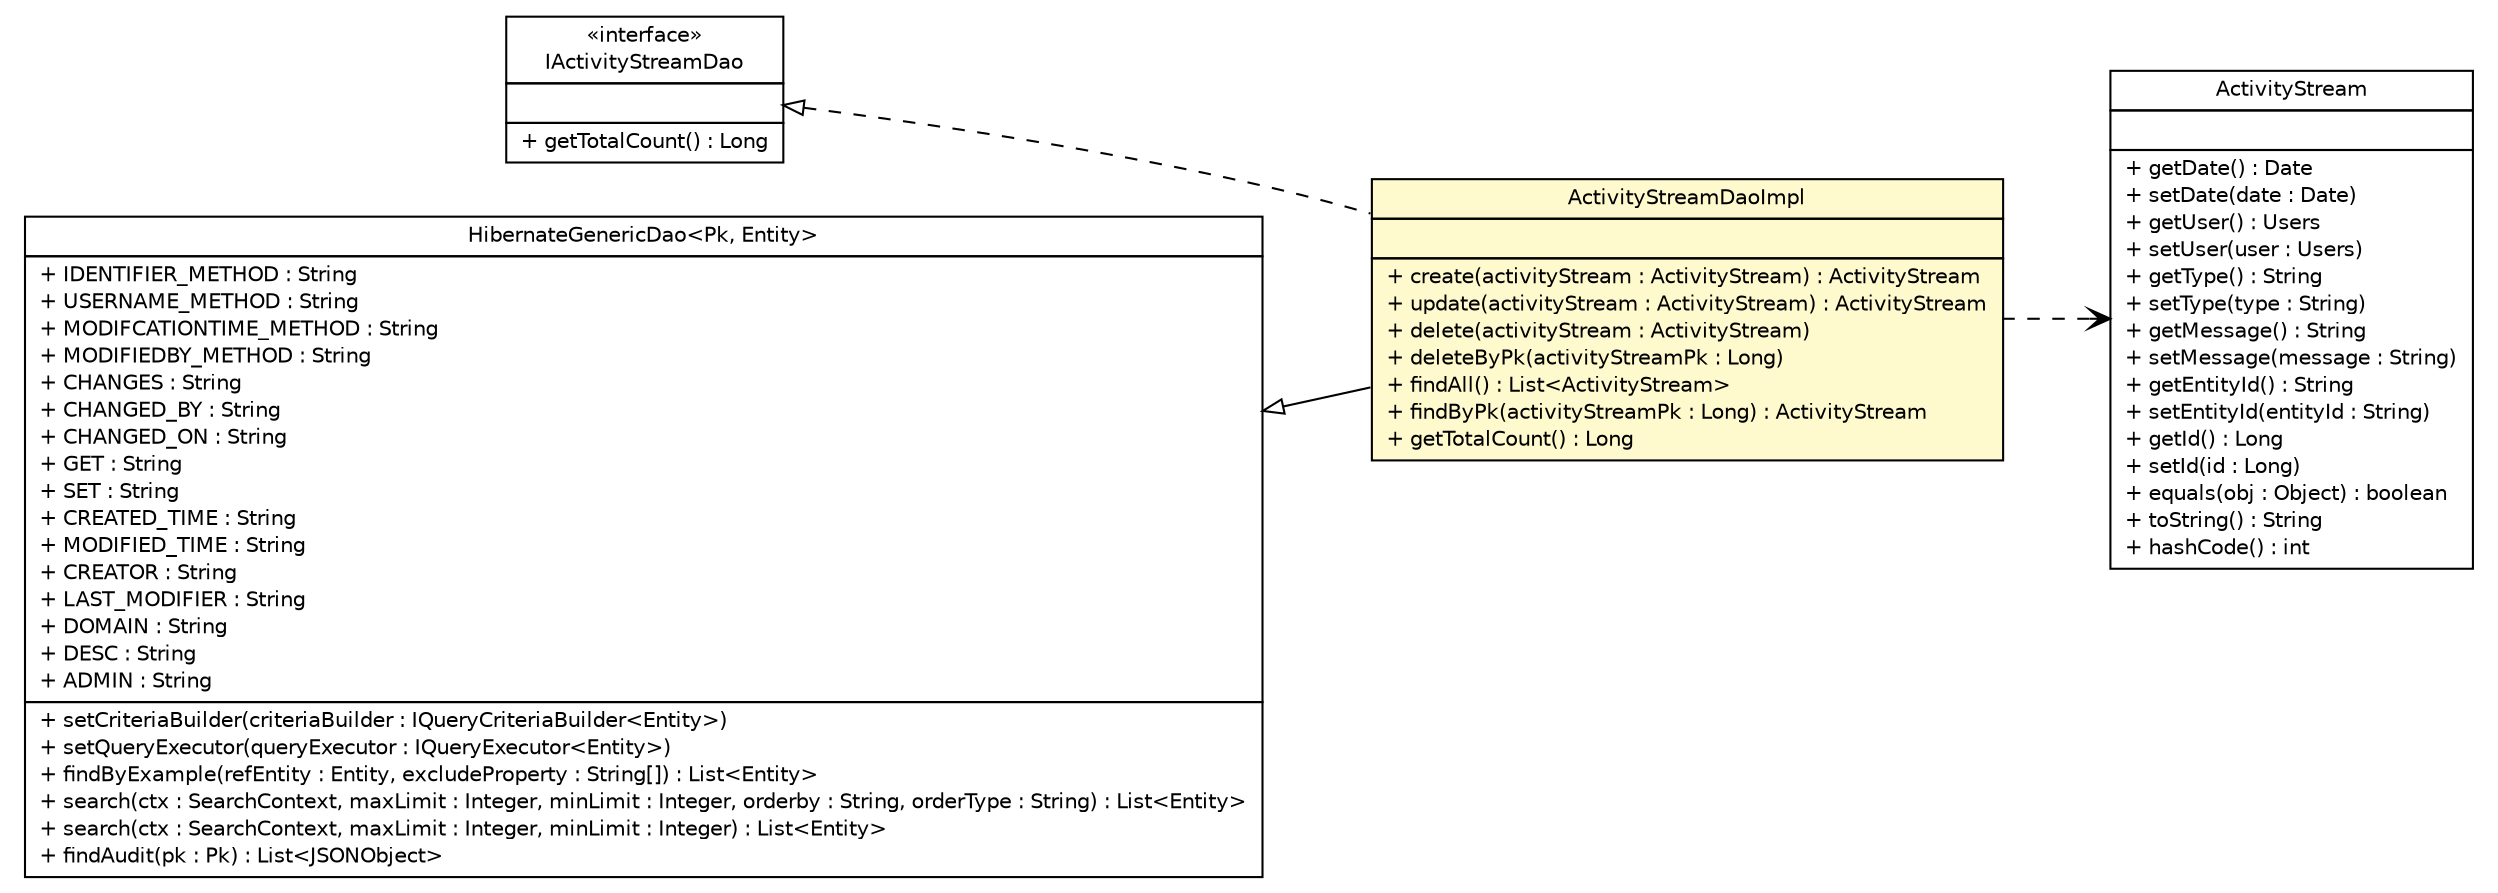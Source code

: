 #!/usr/local/bin/dot
#
# Class diagram 
# Generated by UMLGraph version 5.1 (http://www.umlgraph.org/)
#

digraph G {
	edge [fontname="Helvetica",fontsize=10,labelfontname="Helvetica",labelfontsize=10];
	node [fontname="Helvetica",fontsize=10,shape=plaintext];
	nodesep=0.25;
	ranksep=0.5;
	rankdir=LR;
	// com.inn.headstartdemo.model.ActivityStream
	c70193 [label=<<table title="com.inn.headstartdemo.model.ActivityStream" border="0" cellborder="1" cellspacing="0" cellpadding="2" port="p" href="../../model/ActivityStream.html">
		<tr><td><table border="0" cellspacing="0" cellpadding="1">
<tr><td align="center" balign="center"> ActivityStream </td></tr>
		</table></td></tr>
		<tr><td><table border="0" cellspacing="0" cellpadding="1">
<tr><td align="left" balign="left">  </td></tr>
		</table></td></tr>
		<tr><td><table border="0" cellspacing="0" cellpadding="1">
<tr><td align="left" balign="left"> + getDate() : Date </td></tr>
<tr><td align="left" balign="left"> + setDate(date : Date) </td></tr>
<tr><td align="left" balign="left"> + getUser() : Users </td></tr>
<tr><td align="left" balign="left"> + setUser(user : Users) </td></tr>
<tr><td align="left" balign="left"> + getType() : String </td></tr>
<tr><td align="left" balign="left"> + setType(type : String) </td></tr>
<tr><td align="left" balign="left"> + getMessage() : String </td></tr>
<tr><td align="left" balign="left"> + setMessage(message : String) </td></tr>
<tr><td align="left" balign="left"> + getEntityId() : String </td></tr>
<tr><td align="left" balign="left"> + setEntityId(entityId : String) </td></tr>
<tr><td align="left" balign="left"> + getId() : Long </td></tr>
<tr><td align="left" balign="left"> + setId(id : Long) </td></tr>
<tr><td align="left" balign="left"> + equals(obj : Object) : boolean </td></tr>
<tr><td align="left" balign="left"> + toString() : String </td></tr>
<tr><td align="left" balign="left"> + hashCode() : int </td></tr>
		</table></td></tr>
		</table>>, fontname="Helvetica", fontcolor="black", fontsize=10.0];
	// com.inn.headstartdemo.dao.IActivityStreamDao
	c70245 [label=<<table title="com.inn.headstartdemo.dao.IActivityStreamDao" border="0" cellborder="1" cellspacing="0" cellpadding="2" port="p" href="../IActivityStreamDao.html">
		<tr><td><table border="0" cellspacing="0" cellpadding="1">
<tr><td align="center" balign="center"> &#171;interface&#187; </td></tr>
<tr><td align="center" balign="center"> IActivityStreamDao </td></tr>
		</table></td></tr>
		<tr><td><table border="0" cellspacing="0" cellpadding="1">
<tr><td align="left" balign="left">  </td></tr>
		</table></td></tr>
		<tr><td><table border="0" cellspacing="0" cellpadding="1">
<tr><td align="left" balign="left"> + getTotalCount() : Long </td></tr>
		</table></td></tr>
		</table>>, fontname="Helvetica", fontcolor="black", fontsize=10.0];
	// com.inn.headstartdemo.dao.generic.impl.HibernateGenericDao<Pk, Entity>
	c70252 [label=<<table title="com.inn.headstartdemo.dao.generic.impl.HibernateGenericDao" border="0" cellborder="1" cellspacing="0" cellpadding="2" port="p" href="../generic/impl/HibernateGenericDao.html">
		<tr><td><table border="0" cellspacing="0" cellpadding="1">
<tr><td align="center" balign="center"> HibernateGenericDao&lt;Pk, Entity&gt; </td></tr>
		</table></td></tr>
		<tr><td><table border="0" cellspacing="0" cellpadding="1">
<tr><td align="left" balign="left"> + IDENTIFIER_METHOD : String </td></tr>
<tr><td align="left" balign="left"> + USERNAME_METHOD : String </td></tr>
<tr><td align="left" balign="left"> + MODIFCATIONTIME_METHOD : String </td></tr>
<tr><td align="left" balign="left"> + MODIFIEDBY_METHOD : String </td></tr>
<tr><td align="left" balign="left"> + CHANGES : String </td></tr>
<tr><td align="left" balign="left"> + CHANGED_BY : String </td></tr>
<tr><td align="left" balign="left"> + CHANGED_ON : String </td></tr>
<tr><td align="left" balign="left"> + GET : String </td></tr>
<tr><td align="left" balign="left"> + SET : String </td></tr>
<tr><td align="left" balign="left"> + CREATED_TIME : String </td></tr>
<tr><td align="left" balign="left"> + MODIFIED_TIME : String </td></tr>
<tr><td align="left" balign="left"> + CREATOR : String </td></tr>
<tr><td align="left" balign="left"> + LAST_MODIFIER : String </td></tr>
<tr><td align="left" balign="left"> + DOMAIN : String </td></tr>
<tr><td align="left" balign="left"> + DESC : String </td></tr>
<tr><td align="left" balign="left"> + ADMIN : String </td></tr>
		</table></td></tr>
		<tr><td><table border="0" cellspacing="0" cellpadding="1">
<tr><td align="left" balign="left"> + setCriteriaBuilder(criteriaBuilder : IQueryCriteriaBuilder&lt;Entity&gt;) </td></tr>
<tr><td align="left" balign="left"> + setQueryExecutor(queryExecutor : IQueryExecutor&lt;Entity&gt;) </td></tr>
<tr><td align="left" balign="left"> + findByExample(refEntity : Entity, excludeProperty : String[]) : List&lt;Entity&gt; </td></tr>
<tr><td align="left" balign="left"> + search(ctx : SearchContext, maxLimit : Integer, minLimit : Integer, orderby : String, orderType : String) : List&lt;Entity&gt; </td></tr>
<tr><td align="left" balign="left"> + search(ctx : SearchContext, maxLimit : Integer, minLimit : Integer) : List&lt;Entity&gt; </td></tr>
<tr><td align="left" balign="left"> + findAudit(pk : Pk) : List&lt;JSONObject&gt; </td></tr>
		</table></td></tr>
		</table>>, fontname="Helvetica", fontcolor="black", fontsize=10.0];
	// com.inn.headstartdemo.dao.impl.ActivityStreamDaoImpl
	c70269 [label=<<table title="com.inn.headstartdemo.dao.impl.ActivityStreamDaoImpl" border="0" cellborder="1" cellspacing="0" cellpadding="2" port="p" bgcolor="lemonChiffon" href="./ActivityStreamDaoImpl.html">
		<tr><td><table border="0" cellspacing="0" cellpadding="1">
<tr><td align="center" balign="center"> ActivityStreamDaoImpl </td></tr>
		</table></td></tr>
		<tr><td><table border="0" cellspacing="0" cellpadding="1">
<tr><td align="left" balign="left">  </td></tr>
		</table></td></tr>
		<tr><td><table border="0" cellspacing="0" cellpadding="1">
<tr><td align="left" balign="left"> + create(activityStream : ActivityStream) : ActivityStream </td></tr>
<tr><td align="left" balign="left"> + update(activityStream : ActivityStream) : ActivityStream </td></tr>
<tr><td align="left" balign="left"> + delete(activityStream : ActivityStream) </td></tr>
<tr><td align="left" balign="left"> + deleteByPk(activityStreamPk : Long) </td></tr>
<tr><td align="left" balign="left"> + findAll() : List&lt;ActivityStream&gt; </td></tr>
<tr><td align="left" balign="left"> + findByPk(activityStreamPk : Long) : ActivityStream </td></tr>
<tr><td align="left" balign="left"> + getTotalCount() : Long </td></tr>
		</table></td></tr>
		</table>>, fontname="Helvetica", fontcolor="black", fontsize=10.0];
	//com.inn.headstartdemo.dao.impl.ActivityStreamDaoImpl extends com.inn.headstartdemo.dao.generic.impl.HibernateGenericDao<java.lang.Long, com.inn.headstartdemo.model.ActivityStream>
	c70252:p -> c70269:p [dir=back,arrowtail=empty];
	//com.inn.headstartdemo.dao.impl.ActivityStreamDaoImpl implements com.inn.headstartdemo.dao.IActivityStreamDao
	c70245:p -> c70269:p [dir=back,arrowtail=empty,style=dashed];
	// com.inn.headstartdemo.dao.impl.ActivityStreamDaoImpl DEPEND com.inn.headstartdemo.model.ActivityStream
	c70269:p -> c70193:p [taillabel="", label="", headlabel="", fontname="Helvetica", fontcolor="black", fontsize=10.0, color="black", arrowhead=open, style=dashed];
}

